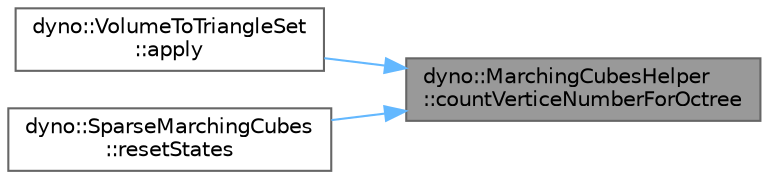 digraph "dyno::MarchingCubesHelper::countVerticeNumberForOctree"
{
 // LATEX_PDF_SIZE
  bgcolor="transparent";
  edge [fontname=Helvetica,fontsize=10,labelfontname=Helvetica,labelfontsize=10];
  node [fontname=Helvetica,fontsize=10,shape=box,height=0.2,width=0.4];
  rankdir="RL";
  Node1 [id="Node000001",label="dyno::MarchingCubesHelper\l::countVerticeNumberForOctree",height=0.2,width=0.4,color="gray40", fillcolor="grey60", style="filled", fontcolor="black",tooltip=" "];
  Node1 -> Node2 [id="edge1_Node000001_Node000002",dir="back",color="steelblue1",style="solid",tooltip=" "];
  Node2 [id="Node000002",label="dyno::VolumeToTriangleSet\l::apply",height=0.2,width=0.4,color="grey40", fillcolor="white", style="filled",URL="$classdyno_1_1_volume_to_triangle_set.html#affecf8b33f2354ca7f7609f88c6f6ec9",tooltip=" "];
  Node1 -> Node3 [id="edge2_Node000001_Node000003",dir="back",color="steelblue1",style="solid",tooltip=" "];
  Node3 [id="Node000003",label="dyno::SparseMarchingCubes\l::resetStates",height=0.2,width=0.4,color="grey40", fillcolor="white", style="filled",URL="$classdyno_1_1_sparse_marching_cubes.html#a281acbe6ac2fa6dda3d1beefe5a3ae98",tooltip=" "];
}
